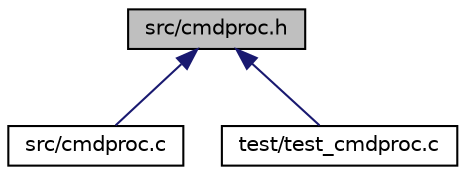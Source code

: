 digraph "src/cmdproc.h"
{
 // LATEX_PDF_SIZE
  edge [fontname="Helvetica",fontsize="10",labelfontname="Helvetica",labelfontsize="10"];
  node [fontname="Helvetica",fontsize="10",shape=record];
  Node1 [label="src/cmdproc.h",height=0.2,width=0.4,color="black", fillcolor="grey75", style="filled", fontcolor="black",tooltip="Header file for UART communication and command processing functions."];
  Node1 -> Node2 [dir="back",color="midnightblue",fontsize="10",style="solid",fontname="Helvetica"];
  Node2 [label="src/cmdproc.c",height=0.2,width=0.4,color="black", fillcolor="white", style="filled",URL="$cmdproc_8c.html",tooltip="Implementation of the UART command processing module."];
  Node1 -> Node3 [dir="back",color="midnightblue",fontsize="10",style="solid",fontname="Helvetica"];
  Node3 [label="test/test_cmdproc.c",height=0.2,width=0.4,color="black", fillcolor="white", style="filled",URL="$test__cmdproc_8c.html",tooltip="Test suite for the command processing module."];
}
